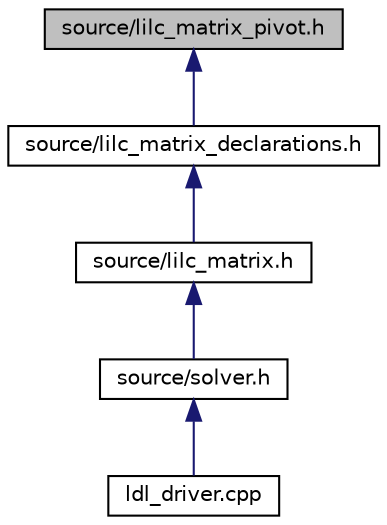 digraph G
{
  edge [fontname="Helvetica",fontsize="10",labelfontname="Helvetica",labelfontsize="10"];
  node [fontname="Helvetica",fontsize="10",shape=record];
  Node1 [label="source/lilc_matrix_pivot.h",height=0.2,width=0.4,color="black", fillcolor="grey75", style="filled" fontcolor="black"];
  Node1 -> Node2 [dir="back",color="midnightblue",fontsize="10",style="solid",fontname="Helvetica"];
  Node2 [label="source/lilc_matrix_declarations.h",height=0.2,width=0.4,color="black", fillcolor="white", style="filled",URL="$lilc__matrix__declarations_8h.html"];
  Node2 -> Node3 [dir="back",color="midnightblue",fontsize="10",style="solid",fontname="Helvetica"];
  Node3 [label="source/lilc_matrix.h",height=0.2,width=0.4,color="black", fillcolor="white", style="filled",URL="$lilc__matrix_8h.html"];
  Node3 -> Node4 [dir="back",color="midnightblue",fontsize="10",style="solid",fontname="Helvetica"];
  Node4 [label="source/solver.h",height=0.2,width=0.4,color="black", fillcolor="white", style="filled",URL="$solver_8h.html"];
  Node4 -> Node5 [dir="back",color="midnightblue",fontsize="10",style="solid",fontname="Helvetica"];
  Node5 [label="ldl_driver.cpp",height=0.2,width=0.4,color="black", fillcolor="white", style="filled",URL="$ldl__driver_8cpp.html"];
}
